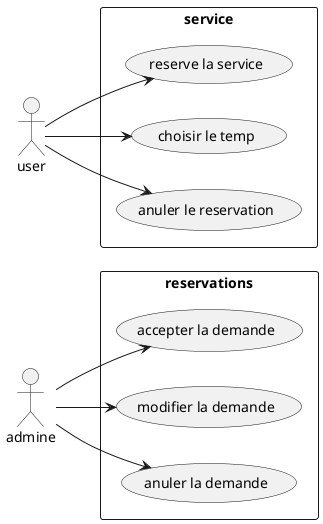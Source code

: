 @startuml
left to right direction
actor "admine" as fc
rectangle reservations {
  usecase "accepter la demande" as UC1
  usecase "modifier la demande" as UC2
  usecase "anuler la demande" as UC3
}
actor "user" as gc
rectangle service{
  usecase "reserve la service" as UC4
  usecase "choisir le temp" as UC5
  usecase "anuler le reservation" as UC6
}
fc --> UC1
fc --> UC2
fc --> UC3
gc --> UC4
gc --> UC5
gc --> UC6
@enduml
